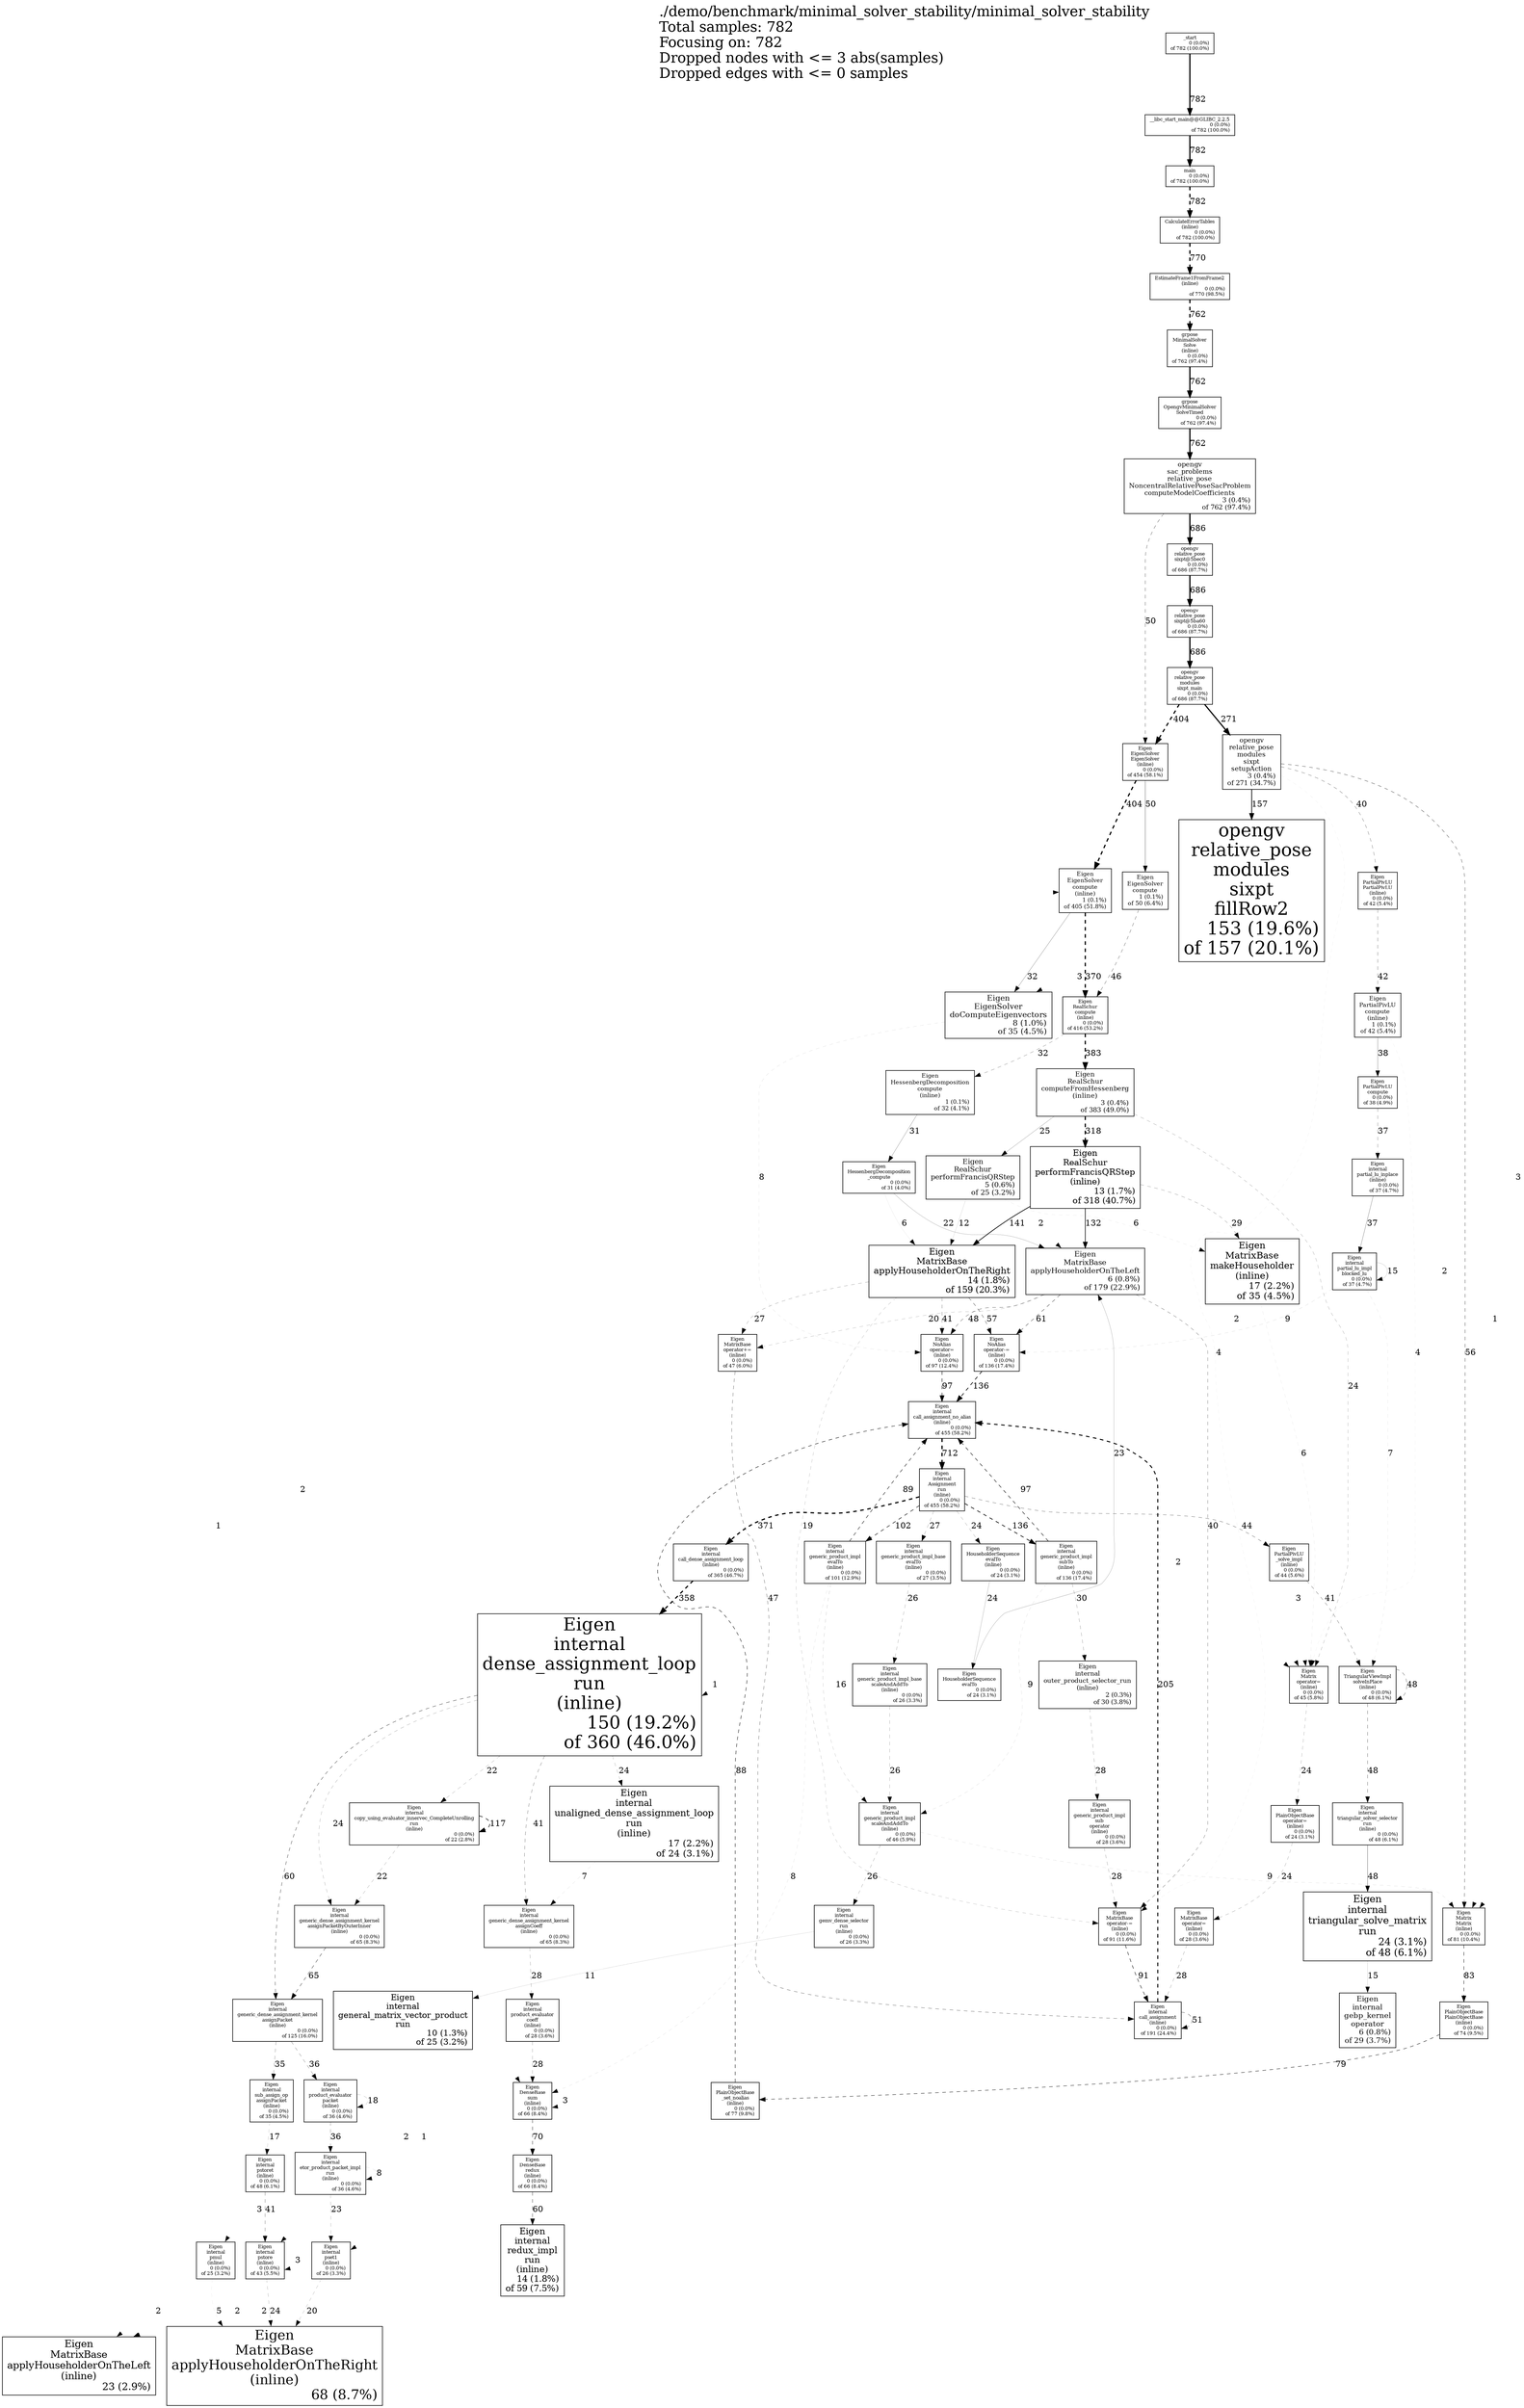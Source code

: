 digraph "./demo/benchmark/minimal_solver_stability/minimal_solver_stability; 782 samples" {
node [width=0.375,height=0.25];
Legend [shape=box,fontsize=24,shape=plaintext,label="./demo/benchmark/minimal_solver_stability/minimal_solver_stability\lTotal samples: 782\lFocusing on: 782\lDropped nodes with <= 3 abs(samples)\lDropped edges with <= 0 samples\l"];
N1 [label="CalculateErrorTables\n(inline)\n0 (0.0%)\rof 782 (100.0%)\r",shape=box,fontsize=8.0];
N2 [label="__libc_start_main@@GLIBC_2.2.5\n0 (0.0%)\rof 782 (100.0%)\r",shape=box,fontsize=8.0];
N3 [label="_start\n0 (0.0%)\rof 782 (100.0%)\r",shape=box,fontsize=8.0];
N4 [label="main\n0 (0.0%)\rof 782 (100.0%)\r",shape=box,fontsize=8.0];
N5 [label="EstimateFrame1FromFrame2\n(inline)\n0 (0.0%)\rof 770 (98.5%)\r",shape=box,fontsize=8.0];
N6 [label="grpose\nMinimalSolver\nSolve\n(inline)\n0 (0.0%)\rof 762 (97.4%)\r",shape=box,fontsize=8.0];
N7 [label="grpose\nOpengvMinimalSolver\nSolveTimed\n0 (0.0%)\rof 762 (97.4%)\r",shape=box,fontsize=8.0];
N8 [label="opengv\nsac_problems\nrelative_pose\nNoncentralRelativePoseSacProblem\ncomputeModelCoefficients\n3 (0.4%)\rof 762 (97.4%)\r",shape=box,fontsize=11.1];
N9 [label="opengv\nrelative_pose\nmodules\nsixpt_main\n0 (0.0%)\rof 686 (87.7%)\r",shape=box,fontsize=8.0];
N10 [label="opengv\nrelative_pose\nsixpt@5ba60\n0 (0.0%)\rof 686 (87.7%)\r",shape=box,fontsize=8.0];
N11 [label="opengv\nrelative_pose\nsixpt@5bec0\n0 (0.0%)\rof 686 (87.7%)\r",shape=box,fontsize=8.0];
N12 [label="Eigen\ninternal\nAssignment\nrun\n(inline)\n0 (0.0%)\rof 455 (58.2%)\r",shape=box,fontsize=8.0];
N13 [label="Eigen\ninternal\ncall_assignment_no_alias\n(inline)\n0 (0.0%)\rof 455 (58.2%)\r",shape=box,fontsize=8.0];
N14 [label="Eigen\nEigenSolver\nEigenSolver\n(inline)\n0 (0.0%)\rof 454 (58.1%)\r",shape=box,fontsize=8.0];
N15 [label="Eigen\nRealSchur\ncompute\n(inline)\n0 (0.0%)\rof 416 (53.2%)\r",shape=box,fontsize=8.0];
N16 [label="Eigen\nEigenSolver\ncompute\n(inline)\n1 (0.1%)\rof 405 (51.8%)\r",shape=box,fontsize=9.8];
N17 [label="Eigen\nRealSchur\ncomputeFromHessenberg\n(inline)\n3 (0.4%)\rof 383 (49.0%)\r",shape=box,fontsize=11.1];
N18 [label="Eigen\ninternal\ncall_dense_assignment_loop\n(inline)\n0 (0.0%)\rof 365 (46.7%)\r",shape=box,fontsize=8.0];
N19 [label="Eigen\ninternal\ndense_assignment_loop\nrun\n(inline)\n150 (19.2%)\rof 360 (46.0%)\r",shape=box,fontsize=29.9];
N20 [label="Eigen\nRealSchur\nperformFrancisQRStep\n(inline)\n13 (1.7%)\rof 318 (40.7%)\r",shape=box,fontsize=14.4];
N21 [label="opengv\nrelative_pose\nmodules\nsixpt\nsetupAction\n3 (0.4%)\rof 271 (34.7%)\r",shape=box,fontsize=11.1];
N22 [label="Eigen\ninternal\ncall_assignment\n(inline)\n0 (0.0%)\rof 191 (24.4%)\r",shape=box,fontsize=8.0];
N23 [label="Eigen\nMatrixBase\napplyHouseholderOnTheLeft\n6 (0.8%)\rof 179 (22.9%)\r",shape=box,fontsize=12.4];
N24 [label="Eigen\nMatrixBase\napplyHouseholderOnTheRight\n14 (1.8%)\rof 159 (20.3%)\r",shape=box,fontsize=14.7];
N25 [label="opengv\nrelative_pose\nmodules\nsixpt\nfillRow2\n153 (19.6%)\rof 157 (20.1%)\r",shape=box,fontsize=30.1];
N26 [label="Eigen\nNoAlias\noperator-=\n(inline)\n0 (0.0%)\rof 136 (17.4%)\r",shape=box,fontsize=8.0];
N27 [label="Eigen\ninternal\ngeneric_product_impl\nsubTo\n(inline)\n0 (0.0%)\rof 136 (17.4%)\r",shape=box,fontsize=8.0];
N28 [label="Eigen\ninternal\ngeneric_dense_assignment_kernel\nassignPacket\n(inline)\n0 (0.0%)\rof 125 (16.0%)\r",shape=box,fontsize=8.0];
N29 [label="Eigen\ninternal\ngeneric_product_impl\nevalTo\n(inline)\n0 (0.0%)\rof 101 (12.9%)\r",shape=box,fontsize=8.0];
N30 [label="Eigen\nNoAlias\noperator=\n(inline)\n0 (0.0%)\rof 97 (12.4%)\r",shape=box,fontsize=8.0];
N31 [label="Eigen\nMatrixBase\noperator-=\n(inline)\n0 (0.0%)\rof 91 (11.6%)\r",shape=box,fontsize=8.0];
N32 [label="Eigen\nMatrix\nMatrix\n(inline)\n0 (0.0%)\rof 81 (10.4%)\r",shape=box,fontsize=8.0];
N33 [label="Eigen\nPlainObjectBase\n_set_noalias\n(inline)\n0 (0.0%)\rof 77 (9.8%)\r",shape=box,fontsize=8.0];
N34 [label="Eigen\nPlainObjectBase\nPlainObjectBase\n(inline)\n0 (0.0%)\rof 74 (9.5%)\r",shape=box,fontsize=8.0];
N35 [label="Eigen\nMatrixBase\napplyHouseholderOnTheRight\n(inline)\n68 (8.7%)\r",shape=box,fontsize=22.7];
N36 [label="Eigen\nDenseBase\nredux\n(inline)\n0 (0.0%)\rof 66 (8.4%)\r",shape=box,fontsize=8.0];
N37 [label="Eigen\nDenseBase\nsum\n(inline)\n0 (0.0%)\rof 66 (8.4%)\r",shape=box,fontsize=8.0];
N38 [label="Eigen\ninternal\ngeneric_dense_assignment_kernel\nassignCoeff\n(inline)\n0 (0.0%)\rof 65 (8.3%)\r",shape=box,fontsize=8.0];
N39 [label="Eigen\ninternal\ngeneric_dense_assignment_kernel\nassignPacketByOuterInner\n(inline)\n0 (0.0%)\rof 65 (8.3%)\r",shape=box,fontsize=8.0];
N40 [label="Eigen\ninternal\nredux_impl\nrun\n(inline)\n14 (1.8%)\rof 59 (7.5%)\r",shape=box,fontsize=14.7];
N41 [label="Eigen\nEigenSolver\ncompute\n1 (0.1%)\rof 50 (6.4%)\r",shape=box,fontsize=9.8];
N42 [label="Eigen\nTriangularViewImpl\nsolveInPlace\n(inline)\n0 (0.0%)\rof 48 (6.1%)\r",shape=box,fontsize=8.0];
N43 [label="Eigen\ninternal\npstoret\n(inline)\n0 (0.0%)\rof 48 (6.1%)\r",shape=box,fontsize=8.0];
N44 [label="Eigen\ninternal\ntriangular_solve_matrix\nrun\n24 (3.1%)\rof 48 (6.1%)\r",shape=box,fontsize=16.8];
N45 [label="Eigen\ninternal\ntriangular_solver_selector\nrun\n(inline)\n0 (0.0%)\rof 48 (6.1%)\r",shape=box,fontsize=8.0];
N46 [label="Eigen\nMatrixBase\noperator+=\n(inline)\n0 (0.0%)\rof 47 (6.0%)\r",shape=box,fontsize=8.0];
N47 [label="Eigen\ninternal\ngeneric_product_impl\nscaleAndAddTo\n(inline)\n0 (0.0%)\rof 46 (5.9%)\r",shape=box,fontsize=8.0];
N48 [label="Eigen\nMatrix\noperator=\n(inline)\n0 (0.0%)\rof 45 (5.8%)\r",shape=box,fontsize=8.0];
N49 [label="Eigen\nPartialPivLU\n_solve_impl\n(inline)\n0 (0.0%)\rof 44 (5.6%)\r",shape=box,fontsize=8.0];
N50 [label="Eigen\ninternal\npstore\n(inline)\n0 (0.0%)\rof 43 (5.5%)\r",shape=box,fontsize=8.0];
N51 [label="Eigen\nPartialPivLU\nPartialPivLU\n(inline)\n0 (0.0%)\rof 42 (5.4%)\r",shape=box,fontsize=8.0];
N52 [label="Eigen\nPartialPivLU\ncompute\n(inline)\n1 (0.1%)\rof 42 (5.4%)\r",shape=box,fontsize=9.8];
N53 [label="Eigen\nPartialPivLU\ncompute\n0 (0.0%)\rof 38 (4.9%)\r",shape=box,fontsize=8.0];
N54 [label="Eigen\ninternal\npartial_lu_impl\nblocked_lu\n0 (0.0%)\rof 37 (4.7%)\r",shape=box,fontsize=8.0];
N55 [label="Eigen\ninternal\npartial_lu_inplace\n(inline)\n0 (0.0%)\rof 37 (4.7%)\r",shape=box,fontsize=8.0];
N56 [label="Eigen\ninternal\netor_product_packet_impl\nrun\n(inline)\n0 (0.0%)\rof 36 (4.6%)\r",shape=box,fontsize=8.0];
N57 [label="Eigen\ninternal\nproduct_evaluator\npacket\n(inline)\n0 (0.0%)\rof 36 (4.6%)\r",shape=box,fontsize=8.0];
N58 [label="Eigen\nEigenSolver\ndoComputeEigenvectors\n8 (1.0%)\rof 35 (4.5%)\r",shape=box,fontsize=13.1];
N59 [label="Eigen\nMatrixBase\nmakeHouseholder\n(inline)\n17 (2.2%)\rof 35 (4.5%)\r",shape=box,fontsize=15.4];
N60 [label="Eigen\ninternal\nsub_assign_op\nassignPacket\n(inline)\n0 (0.0%)\rof 35 (4.5%)\r",shape=box,fontsize=8.0];
N61 [label="Eigen\nHessenbergDecomposition\ncompute\n(inline)\n1 (0.1%)\rof 32 (4.1%)\r",shape=box,fontsize=9.8];
N62 [label="Eigen\nHessenbergDecomposition\n_compute\n0 (0.0%)\rof 31 (4.0%)\r",shape=box,fontsize=8.0];
N63 [label="Eigen\ninternal\nouter_product_selector_run\n(inline)\n2 (0.3%)\rof 30 (3.8%)\r",shape=box,fontsize=10.5];
N64 [label="Eigen\ninternal\ngebp_kernel\noperator\n6 (0.8%)\rof 29 (3.7%)\r",shape=box,fontsize=12.4];
N65 [label="Eigen\nMatrixBase\noperator=\n(inline)\n0 (0.0%)\rof 28 (3.6%)\r",shape=box,fontsize=8.0];
N66 [label="Eigen\ninternal\ngeneric_product_impl\nsub\noperator\n(inline)\n0 (0.0%)\rof 28 (3.6%)\r",shape=box,fontsize=8.0];
N67 [label="Eigen\ninternal\nproduct_evaluator\ncoeff\n(inline)\n0 (0.0%)\rof 28 (3.6%)\r",shape=box,fontsize=8.0];
N68 [label="Eigen\ninternal\ngeneric_product_impl_base\nevalTo\n(inline)\n0 (0.0%)\rof 27 (3.5%)\r",shape=box,fontsize=8.0];
N69 [label="Eigen\ninternal\ngemv_dense_selector\nrun\n(inline)\n0 (0.0%)\rof 26 (3.3%)\r",shape=box,fontsize=8.0];
N70 [label="Eigen\ninternal\ngeneric_product_impl_base\nscaleAndAddTo\n(inline)\n0 (0.0%)\rof 26 (3.3%)\r",shape=box,fontsize=8.0];
N71 [label="Eigen\ninternal\npset1\n(inline)\n0 (0.0%)\rof 26 (3.3%)\r",shape=box,fontsize=8.0];
N72 [label="Eigen\nRealSchur\nperformFrancisQRStep\n5 (0.6%)\rof 25 (3.2%)\r",shape=box,fontsize=12.0];
N73 [label="Eigen\ninternal\ngeneral_matrix_vector_product\nrun\n10 (1.3%)\rof 25 (3.2%)\r",shape=box,fontsize=13.7];
N74 [label="Eigen\ninternal\npmul\n(inline)\n0 (0.0%)\rof 25 (3.2%)\r",shape=box,fontsize=8.0];
N75 [label="Eigen\nHouseholderSequence\nevalTo\n0 (0.0%)\rof 24 (3.1%)\r",shape=box,fontsize=8.0];
N76 [label="Eigen\nHouseholderSequence\nevalTo\n(inline)\n0 (0.0%)\rof 24 (3.1%)\r",shape=box,fontsize=8.0];
N77 [label="Eigen\nPlainObjectBase\noperator=\n(inline)\n0 (0.0%)\rof 24 (3.1%)\r",shape=box,fontsize=8.0];
N78 [label="Eigen\ninternal\nunaligned_dense_assignment_loop\nrun\n(inline)\n17 (2.2%)\rof 24 (3.1%)\r",shape=box,fontsize=15.4];
N79 [label="Eigen\nMatrixBase\napplyHouseholderOnTheLeft\n(inline)\n23 (2.9%)\r",shape=box,fontsize=16.6];
N80 [label="Eigen\ninternal\ncopy_using_evaluator_innervec_CompleteUnrolling\nrun\n(inline)\n0 (0.0%)\rof 22 (2.8%)\r",shape=box,fontsize=8.0];
N3 -> N2 [label=782, weight=105, style="setlinewidth(2.000000)"];
N4 -> N1 [label=782, weight=105, style="setlinewidth(2.000000),dashed"];
N2 -> N4 [label=782, weight=105, style="setlinewidth(2.000000)"];
N1 -> N5 [label=770, weight=104, style="setlinewidth(2.000000),dashed"];
N6 -> N7 [label=762, weight=104, style="setlinewidth(2.000000)"];
N5 -> N6 [label=762, weight=104, style="setlinewidth(2.000000),dashed"];
N7 -> N8 [label=762, weight=104, style="setlinewidth(2.000000)"];
N13 -> N12 [label=712, weight=99, style="setlinewidth(2.000000),dashed"];
N10 -> N9 [label=686, weight=96, style="setlinewidth(2.000000)"];
N8 -> N11 [label=686, weight=96, style="setlinewidth(2.000000)"];
N11 -> N10 [label=686, weight=96, style="setlinewidth(2.000000)"];
N9 -> N14 [label=404, weight=66, style="setlinewidth(2.000000),dashed"];
N14 -> N16 [label=404, weight=66, style="setlinewidth(2.000000),dashed"];
N15 -> N17 [label=383, weight=64, style="setlinewidth(2.000000),dashed"];
N12 -> N18 [label=371, weight=62, style="setlinewidth(2.000000),dashed"];
N16 -> N15 [label=370, weight=62, style="setlinewidth(2.000000),dashed"];
N18 -> N19 [label=358, weight=61, style="setlinewidth(2.000000),dashed"];
N17 -> N20 [label=318, weight=56, style="setlinewidth(2.000000),dashed"];
N9 -> N21 [label=271, weight=50, style="setlinewidth(2.000000)"];
N22 -> N13 [label=205, weight=41, style="setlinewidth(1.572890),dashed"];
N21 -> N25 [label=157, weight=34, style="setlinewidth(1.204604)"];
N20 -> N24 [label=141, weight=31, style="setlinewidth(1.081841)"];
N12 -> N27 [label=136, weight=31, style="setlinewidth(1.043478),dashed"];
N26 -> N13 [label=136, weight=31, style="setlinewidth(1.043478),dashed"];
N20 -> N23 [label=132, weight=30, style="setlinewidth(1.012788)"];
N80 -> N80 [label=117, weight=28, style="setlinewidth(0.897698),dashed"];
N12 -> N29 [label=102, weight=25, style="setlinewidth(0.782609),dashed"];
N27 -> N13 [label=97, weight=24, style="setlinewidth(0.744246),dashed"];
N30 -> N13 [label=97, weight=24, style="setlinewidth(0.744246),dashed"];
N31 -> N22 [label=91, weight=23, style="setlinewidth(0.698210),dashed"];
N29 -> N13 [label=89, weight=23, style="setlinewidth(0.682864),dashed"];
N33 -> N13 [label=88, weight=22, style="setlinewidth(0.675192),dashed"];
N32 -> N34 [label=83, weight=22, style="setlinewidth(0.636829),dashed"];
N34 -> N33 [label=79, weight=21, style="setlinewidth(0.606138),dashed"];
N37 -> N36 [label=70, weight=19, style="setlinewidth(0.537084),dashed"];
N39 -> N28 [label=65, weight=18, style="setlinewidth(0.498721),dashed"];
N23 -> N26 [label=61, weight=17, style="setlinewidth(0.468031),dashed"];
N19 -> N28 [label=60, weight=17, style="setlinewidth(0.460358),dashed"];
N36 -> N40 [label=60, weight=17, style="setlinewidth(0.460358),dashed"];
N24 -> N26 [label=57, weight=16, style="setlinewidth(0.437340),dashed"];
N21 -> N32 [label=56, weight=16, style="setlinewidth(0.429668),dashed"];
N22 -> N22 [label=51, weight=15, style="setlinewidth(0.391304),dashed"];
N14 -> N41 [label=50, weight=15, style="setlinewidth(0.383632)"];
N8 -> N14 [label=50, weight=15, style="setlinewidth(0.383632),dashed"];
N45 -> N44 [label=48, weight=15, style="setlinewidth(0.368286)"];
N42 -> N45 [label=48, weight=15, style="setlinewidth(0.368286),dashed"];
N23 -> N30 [label=48, weight=15, style="setlinewidth(0.368286),dashed"];
N42 -> N42 [label=48, weight=15, style="setlinewidth(0.368286),dashed"];
N46 -> N22 [label=47, weight=14, style="setlinewidth(0.360614),dashed"];
N41 -> N15 [label=46, weight=14, style="setlinewidth(0.352941),dashed"];
N12 -> N49 [label=44, weight=14, style="setlinewidth(0.337596),dashed"];
N51 -> N52 [label=42, weight=13, style="setlinewidth(0.322251),dashed"];
N49 -> N42 [label=41, weight=13, style="setlinewidth(0.314578),dashed"];
N19 -> N38 [label=41, weight=13, style="setlinewidth(0.314578),dashed"];
N24 -> N30 [label=41, weight=13, style="setlinewidth(0.314578),dashed"];
N43 -> N50 [label=41, weight=13, style="setlinewidth(0.314578),dashed"];
N21 -> N51 [label=40, weight=13, style="setlinewidth(0.306905),dashed"];
N23 -> N31 [label=40, weight=13, style="setlinewidth(0.306905),dashed"];
N52 -> N53 [label=38, weight=12, style="setlinewidth(0.291560)"];
N55 -> N54 [label=37, weight=12, style="setlinewidth(0.283887)"];
N53 -> N55 [label=37, weight=12, style="setlinewidth(0.283887),dashed"];
N57 -> N56 [label=36, weight=12, style="setlinewidth(0.276215),dashed"];
N28 -> N57 [label=36, weight=12, style="setlinewidth(0.276215),dashed"];
N28 -> N60 [label=35, weight=12, style="setlinewidth(0.268542),dashed"];
N15 -> N61 [label=32, weight=11, style="setlinewidth(0.245524),dashed"];
N16 -> N58 [label=32, weight=11, style="setlinewidth(0.245524)"];
N61 -> N62 [label=31, weight=11, style="setlinewidth(0.237852)"];
N27 -> N63 [label=30, weight=10, style="setlinewidth(0.230179),dashed"];
N20 -> N59 [label=29, weight=10, style="setlinewidth(0.222506),dashed"];
N66 -> N31 [label=28, weight=10, style="setlinewidth(0.214834),dashed"];
N38 -> N67 [label=28, weight=10, style="setlinewidth(0.214834),dashed"];
N67 -> N37 [label=28, weight=10, style="setlinewidth(0.214834),dashed"];
N63 -> N66 [label=28, weight=10, style="setlinewidth(0.214834),dashed"];
N65 -> N22 [label=28, weight=10, style="setlinewidth(0.214834),dashed"];
N12 -> N68 [label=27, weight=10, style="setlinewidth(0.207161),dashed"];
N24 -> N46 [label=27, weight=10, style="setlinewidth(0.207161),dashed"];
N70 -> N47 [label=26, weight=9, style="setlinewidth(0.199488),dashed"];
N47 -> N69 [label=26, weight=9, style="setlinewidth(0.199488),dashed"];
N68 -> N70 [label=26, weight=9, style="setlinewidth(0.199488),dashed"];
N17 -> N72 [label=25, weight=9, style="setlinewidth(0.191816)"];
N48 -> N77 [label=24, weight=9, style="setlinewidth(0.184143),dashed"];
N19 -> N39 [label=24, weight=9, style="setlinewidth(0.184143),dashed"];
N19 -> N78 [label=24, weight=9, style="setlinewidth(0.184143),dashed"];
N77 -> N65 [label=24, weight=9, style="setlinewidth(0.184143),dashed"];
N50 -> N35 [label=24, weight=9, style="setlinewidth(0.184143),dashed"];
N12 -> N76 [label=24, weight=9, style="setlinewidth(0.184143),dashed"];
N76 -> N75 [label=24, weight=9, style="setlinewidth(0.184143)"];
N17 -> N48 [label=24, weight=9, style="setlinewidth(0.184143),dashed"];
N75 -> N23 [label=23, weight=8, style="setlinewidth(0.176471)"];
N56 -> N71 [label=23, weight=8, style="setlinewidth(0.176471),dashed"];
N62 -> N23 [label=22, weight=8, style="setlinewidth(0.168798)"];
N80 -> N39 [label=22, weight=8, style="setlinewidth(0.168798),dashed"];
N19 -> N80 [label=22, weight=8, style="setlinewidth(0.168798),dashed"];
N23 -> N46 [label=20, weight=8, style="setlinewidth(0.153453),dashed"];
N71 -> N35 [label=20, weight=8, style="setlinewidth(0.153453),dashed"];
N24 -> N31 [label=19, weight=7, style="setlinewidth(0.145780),dashed"];
N57 -> N57 [label=18, weight=7, style="setlinewidth(0.138107),dashed"];
N60 -> N43 [label=17, weight=7, style="setlinewidth(0.130435),dashed"];
N29 -> N47 [label=16, weight=6, style="setlinewidth(0.122762),dashed"];
N54 -> N54 [label=15, weight=6, style="setlinewidth(0.115090)"];
N44 -> N64 [label=15, weight=6, style="setlinewidth(0.115090)"];
N72 -> N24 [label=12, weight=5, style="setlinewidth(0.092072)"];
N69 -> N73 [label=11, weight=5, style="setlinewidth(0.084399)"];
N27 -> N47 [label=9, weight=4, style="setlinewidth(0.069054),dashed"];
N54 -> N26 [label=9, weight=4, style="setlinewidth(0.069054),dashed"];
N47 -> N32 [label=9, weight=4, style="setlinewidth(0.069054),dashed"];
N58 -> N30 [label=8, weight=4, style="setlinewidth(0.061381),dashed"];
N56 -> N56 [label=8, weight=4, style="setlinewidth(0.061381),dashed"];
N29 -> N37 [label=8, weight=4, style="setlinewidth(0.061381),dashed"];
N54 -> N42 [label=7, weight=3, style="setlinewidth(0.053708),dashed"];
N78 -> N38 [label=7, weight=3, style="setlinewidth(0.053708),dashed"];
N59 -> N48 [label=6, weight=3, style="setlinewidth(0.046036),dashed"];
N62 -> N24 [label=6, weight=3, style="setlinewidth(0.046036)"];
N72 -> N59 [label=6, weight=3, style="setlinewidth(0.046036),dashed"];
N74 -> N35 [label=5, weight=3, style="setlinewidth(0.038363),dashed"];
N21 -> N31 [label=4, weight=2, style="setlinewidth(0.030691),dashed"];
N52 -> N48 [label=4, weight=2, style="setlinewidth(0.030691),dashed"];
N56 -> N74 [label=3, weight=2, style="setlinewidth(0.023018),dashed"];
N37 -> N37 [label=3, weight=2, style="setlinewidth(0.023018),dashed"];
N8 -> N32 [label=3, weight=2, style="setlinewidth(0.023018),dashed"];
N41 -> N58 [label=3, weight=2, style="setlinewidth(0.023018)"];
N50 -> N50 [label=3, weight=2, style="setlinewidth(0.023018),dashed"];
N49 -> N48 [label=3, weight=2, style="setlinewidth(0.023018),dashed"];
N72 -> N23 [label=2, weight=1, style="setlinewidth(0.015345)"];
N71 -> N79 [label=2, weight=1, style="setlinewidth(0.015345),dashed"];
N73 -> N50 [label=2, weight=1, style="setlinewidth(0.015345),dashed"];
N16 -> N48 [label=2, weight=1, style="setlinewidth(0.015345),dashed"];
N12 -> N48 [label=2, weight=1, style="setlinewidth(0.015345),dashed"];
N74 -> N79 [label=2, weight=1, style="setlinewidth(0.015345),dashed"];
N21 -> N48 [label=2, weight=1, style="setlinewidth(0.015345),dashed"];
N50 -> N79 [label=2, weight=1, style="setlinewidth(0.015345),dashed"];
N58 -> N37 [label=2, weight=1, style="setlinewidth(0.015345),dashed"];
N73 -> N71 [label=1, weight=1, style="setlinewidth(0.007673),dashed"];
N19 -> N19 [label=1, weight=1, style="setlinewidth(0.007673),dashed"];
N74 -> N16 [label=1, weight=1, style="setlinewidth(0.007673),dashed"];
N9 -> N32 [label=1, weight=1, style="setlinewidth(0.007673),dashed"];
}
